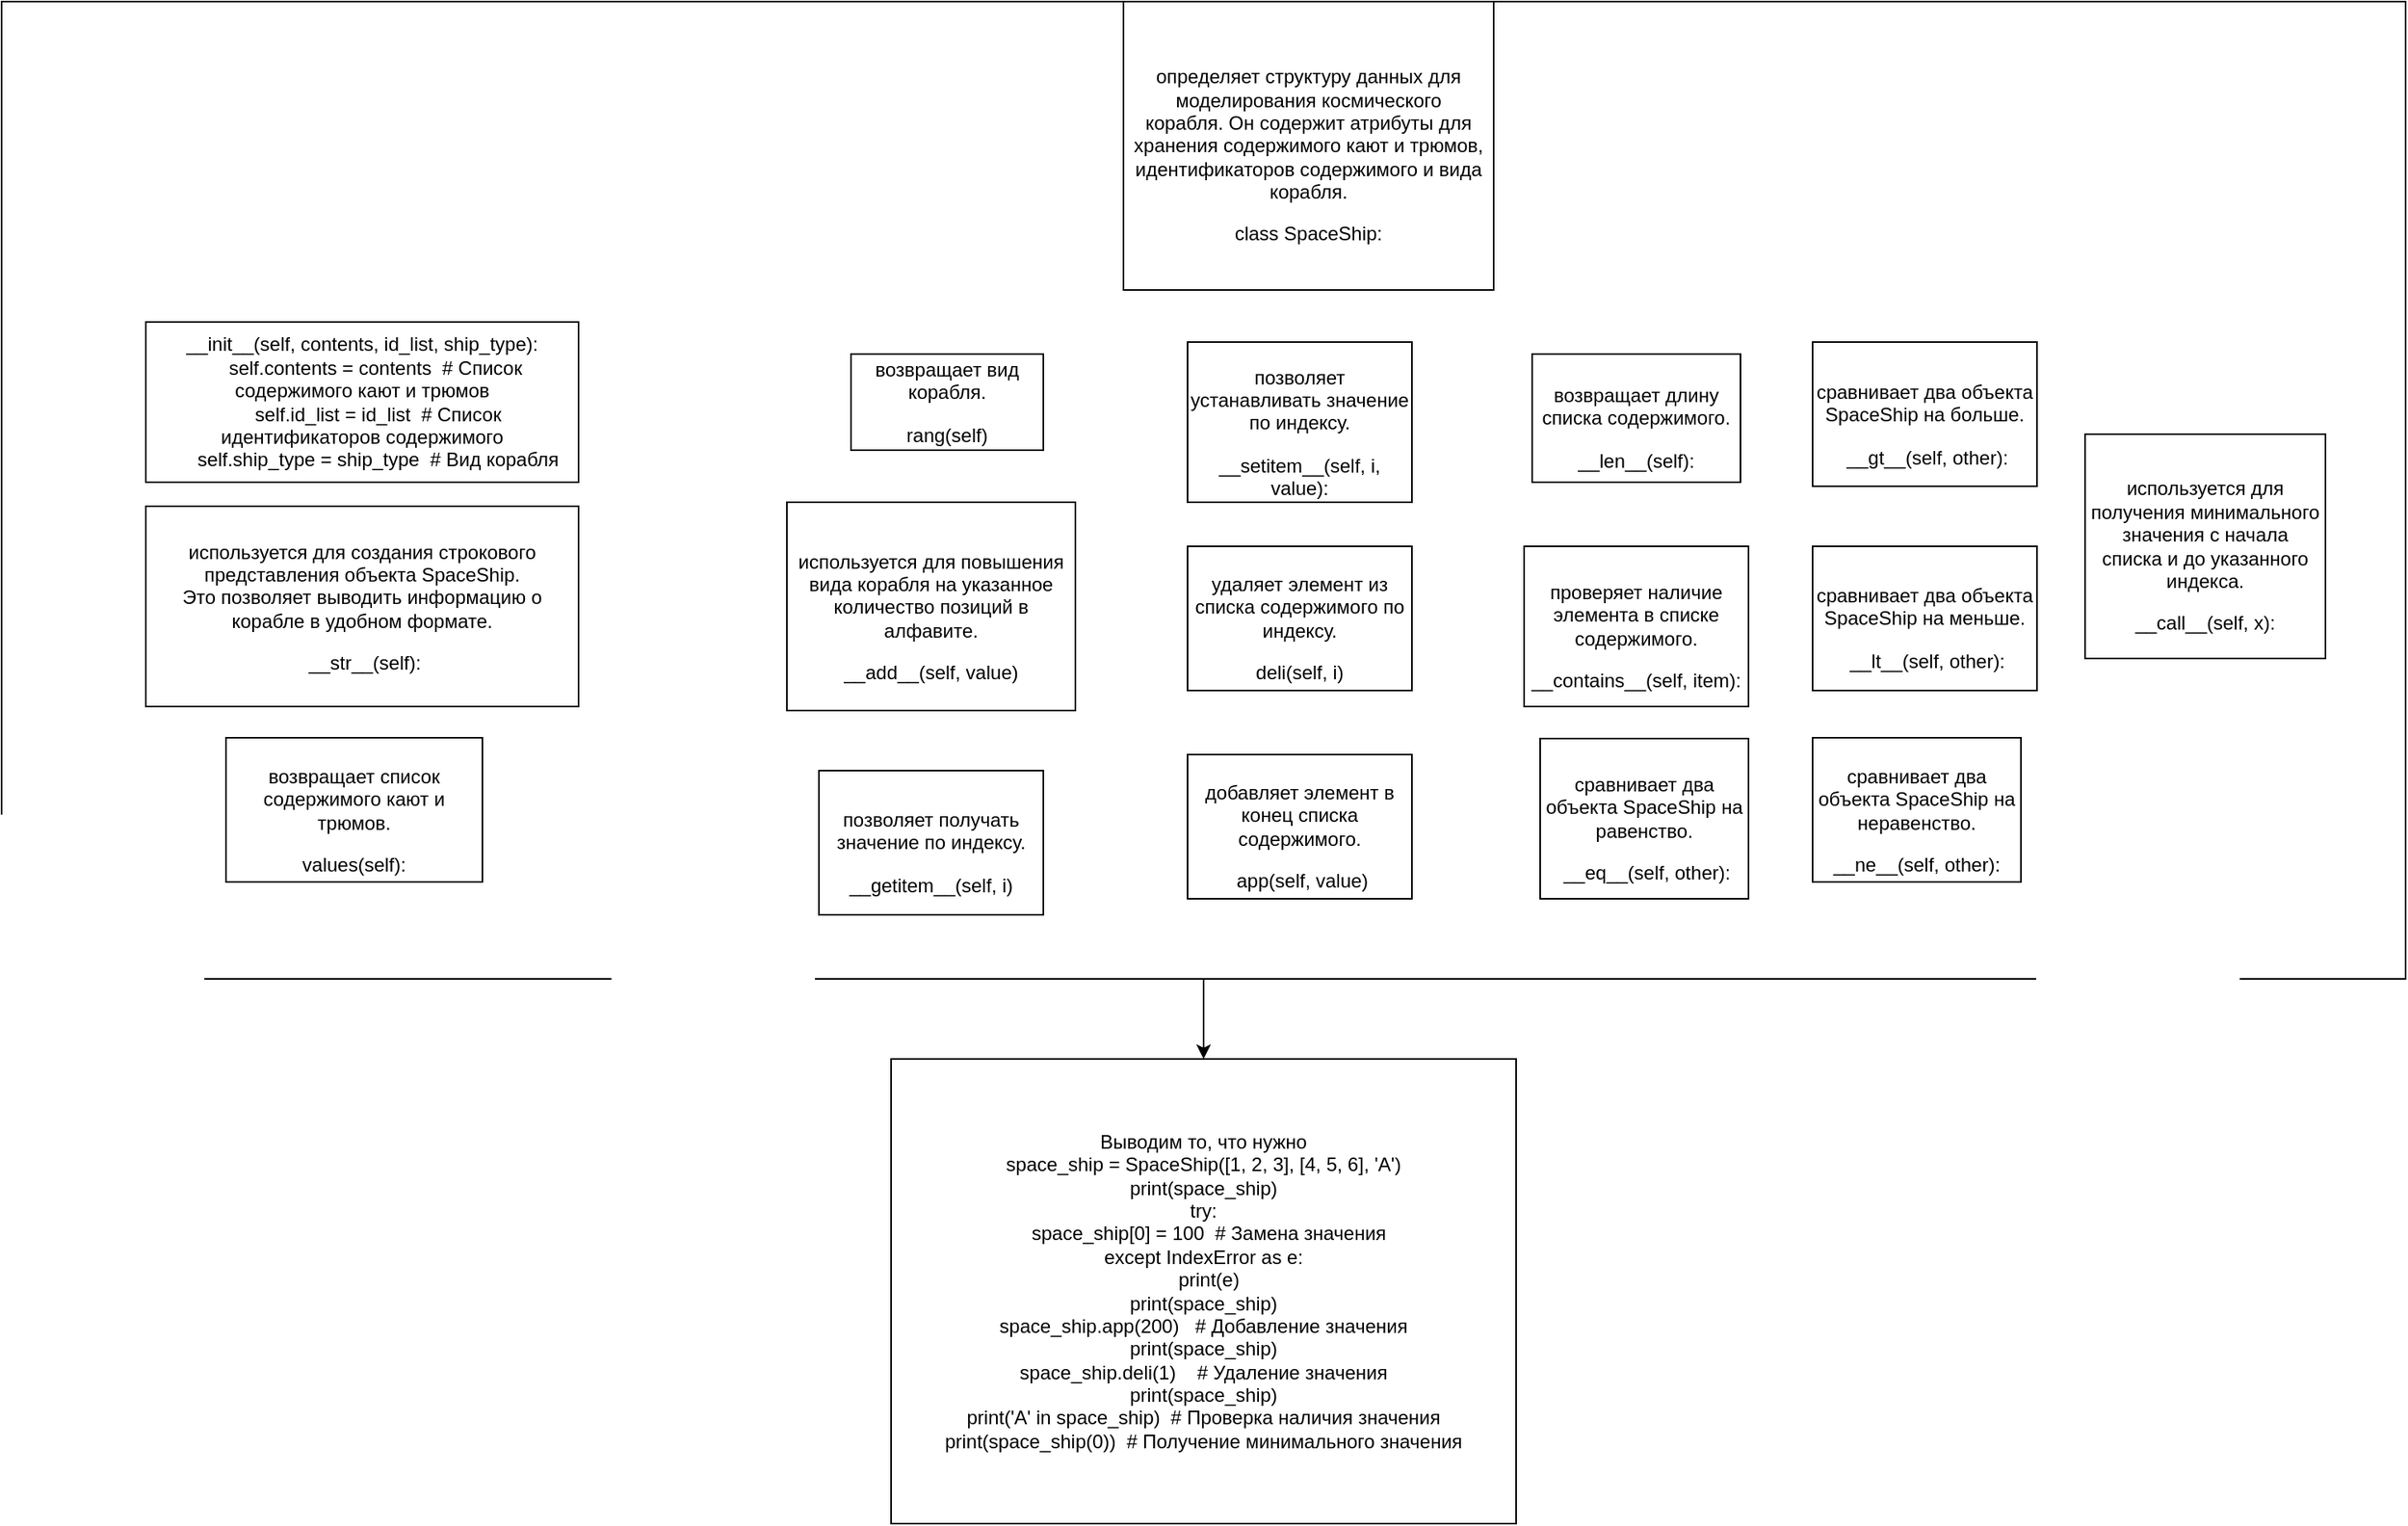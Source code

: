 <mxfile version="24.0.7" type="github">
  <diagram name="Страница — 1" id="lH-rpbXD0j_LP4CC0iqp">
    <mxGraphModel dx="1936" dy="633" grid="1" gridSize="10" guides="1" tooltips="1" connect="1" arrows="1" fold="1" page="1" pageScale="1" pageWidth="827" pageHeight="1169" math="0" shadow="0">
      <root>
        <mxCell id="0" />
        <mxCell id="1" parent="0" />
        <mxCell id="B1PglatZ0dOJUK7AH1xp-21" value="" style="edgeStyle=orthogonalEdgeStyle;rounded=0;orthogonalLoop=1;jettySize=auto;html=1;" edge="1" parent="1" source="B1PglatZ0dOJUK7AH1xp-1" target="B1PglatZ0dOJUK7AH1xp-20">
          <mxGeometry relative="1" as="geometry" />
        </mxCell>
        <mxCell id="B1PglatZ0dOJUK7AH1xp-1" value="" style="rounded=0;whiteSpace=wrap;html=1;" vertex="1" parent="1">
          <mxGeometry x="-270" y="180" width="1500" height="610" as="geometry" />
        </mxCell>
        <mxCell id="B1PglatZ0dOJUK7AH1xp-3" value="&lt;div style=&quot;&quot;&gt;&lt;p class=&quot;MsoNormal&quot;&gt;определяет структуру данных для моделирования космического&lt;br/&gt;корабля. Он содержит атрибуты для хранения содержимого кают и трюмов,&lt;br/&gt;идентификаторов содержимого и вида корабля.&lt;/p&gt;&lt;/div&gt;class SpaceShip:" style="rounded=0;whiteSpace=wrap;html=1;" vertex="1" parent="1">
          <mxGeometry x="430" y="180" width="231" height="180" as="geometry" />
        </mxCell>
        <mxCell id="B1PglatZ0dOJUK7AH1xp-4" value="&lt;div&gt;&lt;span style=&quot;background-color: initial;&quot;&gt;__init__(self, contents, id_list, ship_type):&lt;/span&gt;&lt;br&gt;&lt;/div&gt;&lt;div&gt;&lt;span style=&quot;background-color: initial;&quot;&gt;&lt;div&gt;&amp;nbsp; &amp;nbsp; &amp;nbsp;self.contents = contents&amp;nbsp; # Список содержимого кают и трюмов&lt;/div&gt;&lt;div&gt;&amp;nbsp; &amp;nbsp; &amp;nbsp; self.id_list = id_list&amp;nbsp; # Список идентификаторов содержимого&lt;/div&gt;&lt;div&gt;&amp;nbsp; &amp;nbsp; &amp;nbsp; self.ship_type = ship_type&amp;nbsp; # Вид корабля&lt;/div&gt;&lt;/span&gt;&lt;/div&gt;" style="rounded=0;whiteSpace=wrap;html=1;" vertex="1" parent="1">
          <mxGeometry x="-180" y="380" width="270" height="100" as="geometry" />
        </mxCell>
        <mxCell id="B1PglatZ0dOJUK7AH1xp-5" value="&lt;div&gt;&lt;p class=&quot;MsoNormal&quot;&gt;используется для создания строкового представления объекта SpaceShip.&lt;br/&gt;Это позволяет выводить информацию о корабле в удобном формате.&lt;/p&gt;&lt;p class=&quot;MsoNormal&quot;&gt;&lt;span style=&quot;background-color: initial;&quot;&gt;&amp;nbsp;__str__(self):&lt;/span&gt;&lt;/p&gt;&lt;/div&gt;" style="rounded=0;whiteSpace=wrap;html=1;" vertex="1" parent="1">
          <mxGeometry x="-180" y="495" width="270" height="125" as="geometry" />
        </mxCell>
        <mxCell id="B1PglatZ0dOJUK7AH1xp-6" value="&lt;div&gt;&lt;p class=&quot;MsoNormal&quot;&gt;возвращает список содержимого кают и трюмов.&lt;/p&gt;&lt;/div&gt;values(self):" style="rounded=0;whiteSpace=wrap;html=1;" vertex="1" parent="1">
          <mxGeometry x="-130" y="639.5" width="160" height="90" as="geometry" />
        </mxCell>
        <mxCell id="B1PglatZ0dOJUK7AH1xp-7" value="&lt;div&gt;&lt;p class=&quot;MsoNormal&quot;&gt;возвращает вид корабля.&lt;/p&gt;&lt;p class=&quot;MsoNormal&quot;&gt;&lt;span style=&quot;background-color: initial;&quot;&gt;rang(self)&lt;/span&gt;&lt;/p&gt;&lt;/div&gt;" style="rounded=0;whiteSpace=wrap;html=1;" vertex="1" parent="1">
          <mxGeometry x="260" y="400" width="120" height="60" as="geometry" />
        </mxCell>
        <mxCell id="B1PglatZ0dOJUK7AH1xp-8" value="&lt;div&gt;&lt;p class=&quot;MsoNormal&quot;&gt;позволяет устанавливать значение по индексу.&lt;/p&gt;&lt;/div&gt;__setitem__(self, i, value):" style="rounded=0;whiteSpace=wrap;html=1;" vertex="1" parent="1">
          <mxGeometry x="470" y="392.5" width="140" height="100" as="geometry" />
        </mxCell>
        <mxCell id="B1PglatZ0dOJUK7AH1xp-9" value="&lt;div&gt;&lt;p class=&quot;MsoNormal&quot;&gt;используется для повышения вида корабля на указанное&lt;br/&gt;количество позиций в алфавите.&lt;/p&gt;&lt;/div&gt;__add__(self, value)" style="rounded=0;whiteSpace=wrap;html=1;" vertex="1" parent="1">
          <mxGeometry x="220" y="492.5" width="180" height="130" as="geometry" />
        </mxCell>
        <mxCell id="B1PglatZ0dOJUK7AH1xp-10" value="&lt;div&gt;&lt;p class=&quot;MsoNormal&quot;&gt;удаляет элемент из списка содержимого по индексу.&lt;/p&gt;&lt;/div&gt;deli(self, i)" style="rounded=0;whiteSpace=wrap;html=1;" vertex="1" parent="1">
          <mxGeometry x="470" y="520" width="140" height="90" as="geometry" />
        </mxCell>
        <mxCell id="B1PglatZ0dOJUK7AH1xp-11" value="&lt;div&gt;&lt;p class=&quot;MsoNormal&quot;&gt;добавляет элемент в конец списка содержимого.&lt;/p&gt;&lt;/div&gt;&amp;nbsp;app(self, value)" style="rounded=0;whiteSpace=wrap;html=1;" vertex="1" parent="1">
          <mxGeometry x="470" y="650" width="140" height="90" as="geometry" />
        </mxCell>
        <mxCell id="B1PglatZ0dOJUK7AH1xp-12" value="&lt;div&gt;&lt;p class=&quot;MsoNormal&quot;&gt;позволяет получать значение по индексу.&lt;/p&gt;&lt;/div&gt;__getitem__(self, i)" style="rounded=0;whiteSpace=wrap;html=1;" vertex="1" parent="1">
          <mxGeometry x="240" y="660" width="140" height="90" as="geometry" />
        </mxCell>
        <mxCell id="B1PglatZ0dOJUK7AH1xp-13" value="&lt;div&gt;&lt;p class=&quot;MsoNormal&quot;&gt;возвращает длину списка содержимого.&lt;/p&gt;&lt;/div&gt;__len__(self):" style="rounded=0;whiteSpace=wrap;html=1;" vertex="1" parent="1">
          <mxGeometry x="685" y="400" width="130" height="80" as="geometry" />
        </mxCell>
        <mxCell id="B1PglatZ0dOJUK7AH1xp-14" value="&lt;div&gt;&lt;p class=&quot;MsoNormal&quot;&gt;сравнивает два объекта SpaceShip на равенство.&lt;/p&gt;&lt;/div&gt;&amp;nbsp;__eq__(self, other):" style="rounded=0;whiteSpace=wrap;html=1;" vertex="1" parent="1">
          <mxGeometry x="690" y="640" width="130" height="100" as="geometry" />
        </mxCell>
        <mxCell id="B1PglatZ0dOJUK7AH1xp-15" value="&lt;div&gt;&lt;p class=&quot;MsoNormal&quot;&gt;проверяет наличие элемента в списке содержимого.&lt;/p&gt;&lt;/div&gt;__contains__(self, item):" style="rounded=0;whiteSpace=wrap;html=1;" vertex="1" parent="1">
          <mxGeometry x="680" y="520" width="140" height="100" as="geometry" />
        </mxCell>
        <mxCell id="B1PglatZ0dOJUK7AH1xp-16" value="&lt;div&gt;&lt;p class=&quot;MsoNormal&quot;&gt;сравнивает два объекта SpaceShip на больше.&lt;/p&gt;&lt;/div&gt;&amp;nbsp;__gt__(self, other):" style="rounded=0;whiteSpace=wrap;html=1;" vertex="1" parent="1">
          <mxGeometry x="860" y="392.5" width="140" height="90" as="geometry" />
        </mxCell>
        <mxCell id="B1PglatZ0dOJUK7AH1xp-17" value="&lt;div&gt;&lt;p class=&quot;MsoNormal&quot;&gt;сравнивает два объекта SpaceShip на неравенство.&lt;/p&gt;&lt;/div&gt;__ne__(self, other):" style="rounded=0;whiteSpace=wrap;html=1;" vertex="1" parent="1">
          <mxGeometry x="860" y="639.5" width="130" height="90" as="geometry" />
        </mxCell>
        <mxCell id="B1PglatZ0dOJUK7AH1xp-18" value="&lt;div&gt;&lt;p class=&quot;MsoNormal&quot;&gt;сравнивает два объекта SpaceShip на меньше.&lt;/p&gt;&lt;/div&gt;&amp;nbsp;__lt__(self, other):" style="rounded=0;whiteSpace=wrap;html=1;" vertex="1" parent="1">
          <mxGeometry x="860" y="520" width="140" height="90" as="geometry" />
        </mxCell>
        <mxCell id="B1PglatZ0dOJUK7AH1xp-19" value="&lt;div&gt;&lt;p class=&quot;MsoNormal&quot;&gt;используется для получения минимального значения с начала&lt;br/&gt;списка и до указанного индекса.&lt;/p&gt;&lt;/div&gt;__call__(self, x):" style="rounded=0;whiteSpace=wrap;html=1;" vertex="1" parent="1">
          <mxGeometry x="1030" y="450" width="150" height="140" as="geometry" />
        </mxCell>
        <mxCell id="B1PglatZ0dOJUK7AH1xp-20" value="Выводим то, что нужно&lt;div&gt;&lt;div&gt;space_ship = SpaceShip([1, 2, 3], [4, 5, 6], &#39;A&#39;)&lt;/div&gt;&lt;div&gt;print(space_ship)&lt;/div&gt;&lt;div&gt;try:&lt;/div&gt;&lt;div&gt;&amp;nbsp; space_ship[0] = 100&amp;nbsp; # Замена значения&lt;/div&gt;&lt;div&gt;except IndexError as e:&lt;/div&gt;&lt;div&gt;&amp;nbsp; print(e)&lt;/div&gt;&lt;div&gt;print(space_ship)&lt;/div&gt;&lt;div&gt;space_ship.app(200)&amp;nbsp; &amp;nbsp;# Добавление значения&lt;/div&gt;&lt;div&gt;print(space_ship)&lt;/div&gt;&lt;div&gt;space_ship.deli(1)&amp;nbsp; &amp;nbsp; # Удаление значения&lt;/div&gt;&lt;div&gt;print(space_ship)&lt;/div&gt;&lt;div&gt;print(&#39;A&#39; in space_ship)&amp;nbsp; # Проверка наличия значения&lt;/div&gt;&lt;div&gt;print(space_ship(0))&amp;nbsp; # Получение минимального значения&lt;/div&gt;&lt;/div&gt;" style="whiteSpace=wrap;html=1;rounded=0;" vertex="1" parent="1">
          <mxGeometry x="285" y="840" width="390" height="290" as="geometry" />
        </mxCell>
      </root>
    </mxGraphModel>
  </diagram>
</mxfile>
